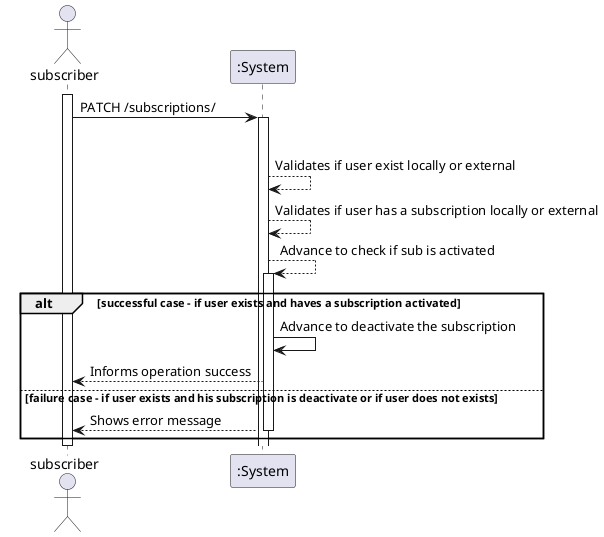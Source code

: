 @startuml
'https://plantuml.com/sequence-diagram
actor "subscriber" as MD

activate MD
MD -> ":System" : PATCH /subscriptions/

alt successful case - subscription exist
activate ":System"
":System" --> ":System" : Validates if user exist locally or external
":System" --> ":System" : Validates if user has a subscription locally or external
":System" --> ":System" : Advance to check if sub is activated

alt successful case - if user exists and haves a subscription activated
activate ":System"
":System" -> ":System" : Advance to deactivate the subscription
":System" --> MD : Informs operation success

else failure case - if user exists and his subscription is deactivate or if user does not exists

":System" --> MD : Shows error message
deactivate ":System"

end
deactivate MD
@enduml
